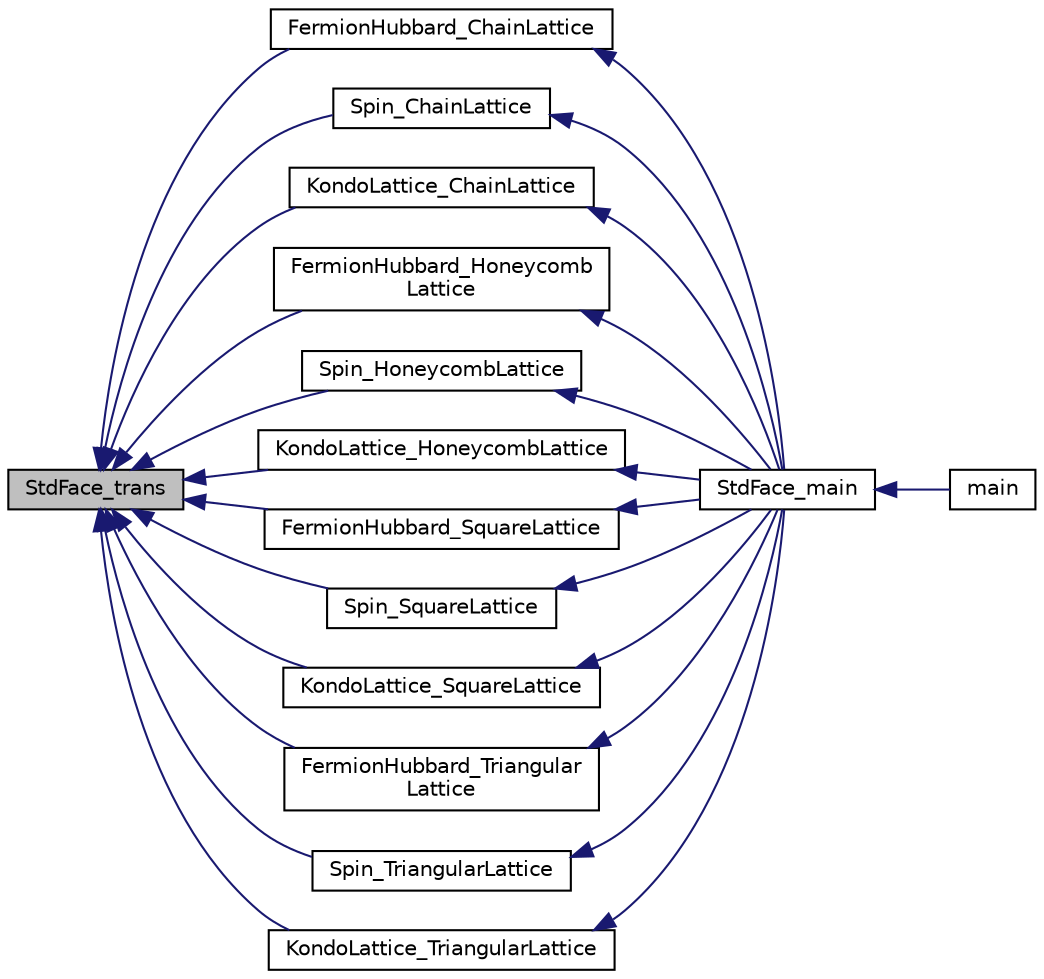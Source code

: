digraph "StdFace_trans"
{
 // INTERACTIVE_SVG=YES
  edge [fontname="Helvetica",fontsize="10",labelfontname="Helvetica",labelfontsize="10"];
  node [fontname="Helvetica",fontsize="10",shape=record];
  rankdir="LR";
  Node1 [label="StdFace_trans",height=0.2,width=0.4,color="black", fillcolor="grey75", style="filled", fontcolor="black"];
  Node1 -> Node2 [dir="back",color="midnightblue",fontsize="10",style="solid",fontname="Helvetica"];
  Node2 [label="FermionHubbard_ChainLattice",height=0.2,width=0.4,color="black", fillcolor="white", style="filled",URL="$_std_face___model_util_8h.html#ab440e91549b80c28596f6db5786a140f"];
  Node2 -> Node3 [dir="back",color="midnightblue",fontsize="10",style="solid",fontname="Helvetica"];
  Node3 [label="StdFace_main",height=0.2,width=0.4,color="black", fillcolor="white", style="filled",URL="$_std_face__main_8c.html#ae55faf027f0fa2b17f99755b073ac171"];
  Node3 -> Node4 [dir="back",color="midnightblue",fontsize="10",style="solid",fontname="Helvetica"];
  Node4 [label="main",height=0.2,width=0.4,color="black", fillcolor="white", style="filled",URL="$_h_phi_main_8c.html#a0ddf1224851353fc92bfbff6f499fa97",tooltip="Main program for HPhi. "];
  Node1 -> Node5 [dir="back",color="midnightblue",fontsize="10",style="solid",fontname="Helvetica"];
  Node5 [label="Spin_ChainLattice",height=0.2,width=0.4,color="black", fillcolor="white", style="filled",URL="$_std_face___model_util_8h.html#a248bebeb5959dc715f6eec08e776f18f"];
  Node5 -> Node3 [dir="back",color="midnightblue",fontsize="10",style="solid",fontname="Helvetica"];
  Node1 -> Node6 [dir="back",color="midnightblue",fontsize="10",style="solid",fontname="Helvetica"];
  Node6 [label="KondoLattice_ChainLattice",height=0.2,width=0.4,color="black", fillcolor="white", style="filled",URL="$_std_face___model_util_8h.html#acda4c52a642917cba227ebccb21ff06a"];
  Node6 -> Node3 [dir="back",color="midnightblue",fontsize="10",style="solid",fontname="Helvetica"];
  Node1 -> Node7 [dir="back",color="midnightblue",fontsize="10",style="solid",fontname="Helvetica"];
  Node7 [label="FermionHubbard_Honeycomb\lLattice",height=0.2,width=0.4,color="black", fillcolor="white", style="filled",URL="$_std_face___model_util_8h.html#abd2b582ffb856ae8828d400699d9afe0"];
  Node7 -> Node3 [dir="back",color="midnightblue",fontsize="10",style="solid",fontname="Helvetica"];
  Node1 -> Node8 [dir="back",color="midnightblue",fontsize="10",style="solid",fontname="Helvetica"];
  Node8 [label="Spin_HoneycombLattice",height=0.2,width=0.4,color="black", fillcolor="white", style="filled",URL="$_std_face___model_util_8h.html#a75002fc0f9bd1bdaa57a72fbf61d56e5"];
  Node8 -> Node3 [dir="back",color="midnightblue",fontsize="10",style="solid",fontname="Helvetica"];
  Node1 -> Node9 [dir="back",color="midnightblue",fontsize="10",style="solid",fontname="Helvetica"];
  Node9 [label="KondoLattice_HoneycombLattice",height=0.2,width=0.4,color="black", fillcolor="white", style="filled",URL="$_std_face___model_util_8h.html#adbcd0c55473597b4d4f2d814a25b2fcd"];
  Node9 -> Node3 [dir="back",color="midnightblue",fontsize="10",style="solid",fontname="Helvetica"];
  Node1 -> Node10 [dir="back",color="midnightblue",fontsize="10",style="solid",fontname="Helvetica"];
  Node10 [label="FermionHubbard_SquareLattice",height=0.2,width=0.4,color="black", fillcolor="white", style="filled",URL="$_std_face___model_util_8h.html#afe99a10256a72a6d8ae87eb2afa9999e"];
  Node10 -> Node3 [dir="back",color="midnightblue",fontsize="10",style="solid",fontname="Helvetica"];
  Node1 -> Node11 [dir="back",color="midnightblue",fontsize="10",style="solid",fontname="Helvetica"];
  Node11 [label="Spin_SquareLattice",height=0.2,width=0.4,color="black", fillcolor="white", style="filled",URL="$_std_face___model_util_8h.html#a81c580e0655f14514cb7fc1f2a7c7ab0"];
  Node11 -> Node3 [dir="back",color="midnightblue",fontsize="10",style="solid",fontname="Helvetica"];
  Node1 -> Node12 [dir="back",color="midnightblue",fontsize="10",style="solid",fontname="Helvetica"];
  Node12 [label="KondoLattice_SquareLattice",height=0.2,width=0.4,color="black", fillcolor="white", style="filled",URL="$_std_face___model_util_8h.html#aa9bab3549ff2e0724784e9e15d760af2"];
  Node12 -> Node3 [dir="back",color="midnightblue",fontsize="10",style="solid",fontname="Helvetica"];
  Node1 -> Node13 [dir="back",color="midnightblue",fontsize="10",style="solid",fontname="Helvetica"];
  Node13 [label="FermionHubbard_Triangular\lLattice",height=0.2,width=0.4,color="black", fillcolor="white", style="filled",URL="$_triangular_lattice_8c.html#a34fd63c9ae7c90f9c931e9aafd38fe9a"];
  Node13 -> Node3 [dir="back",color="midnightblue",fontsize="10",style="solid",fontname="Helvetica"];
  Node1 -> Node14 [dir="back",color="midnightblue",fontsize="10",style="solid",fontname="Helvetica"];
  Node14 [label="Spin_TriangularLattice",height=0.2,width=0.4,color="black", fillcolor="white", style="filled",URL="$_triangular_lattice_8c.html#a06964ed1f0ebe2107cf74e0af6cadebf"];
  Node14 -> Node3 [dir="back",color="midnightblue",fontsize="10",style="solid",fontname="Helvetica"];
  Node1 -> Node15 [dir="back",color="midnightblue",fontsize="10",style="solid",fontname="Helvetica"];
  Node15 [label="KondoLattice_TriangularLattice",height=0.2,width=0.4,color="black", fillcolor="white", style="filled",URL="$_triangular_lattice_8c.html#aa9fe3dfcffa4a9cbab4a60382ea1cd08"];
  Node15 -> Node3 [dir="back",color="midnightblue",fontsize="10",style="solid",fontname="Helvetica"];
}
